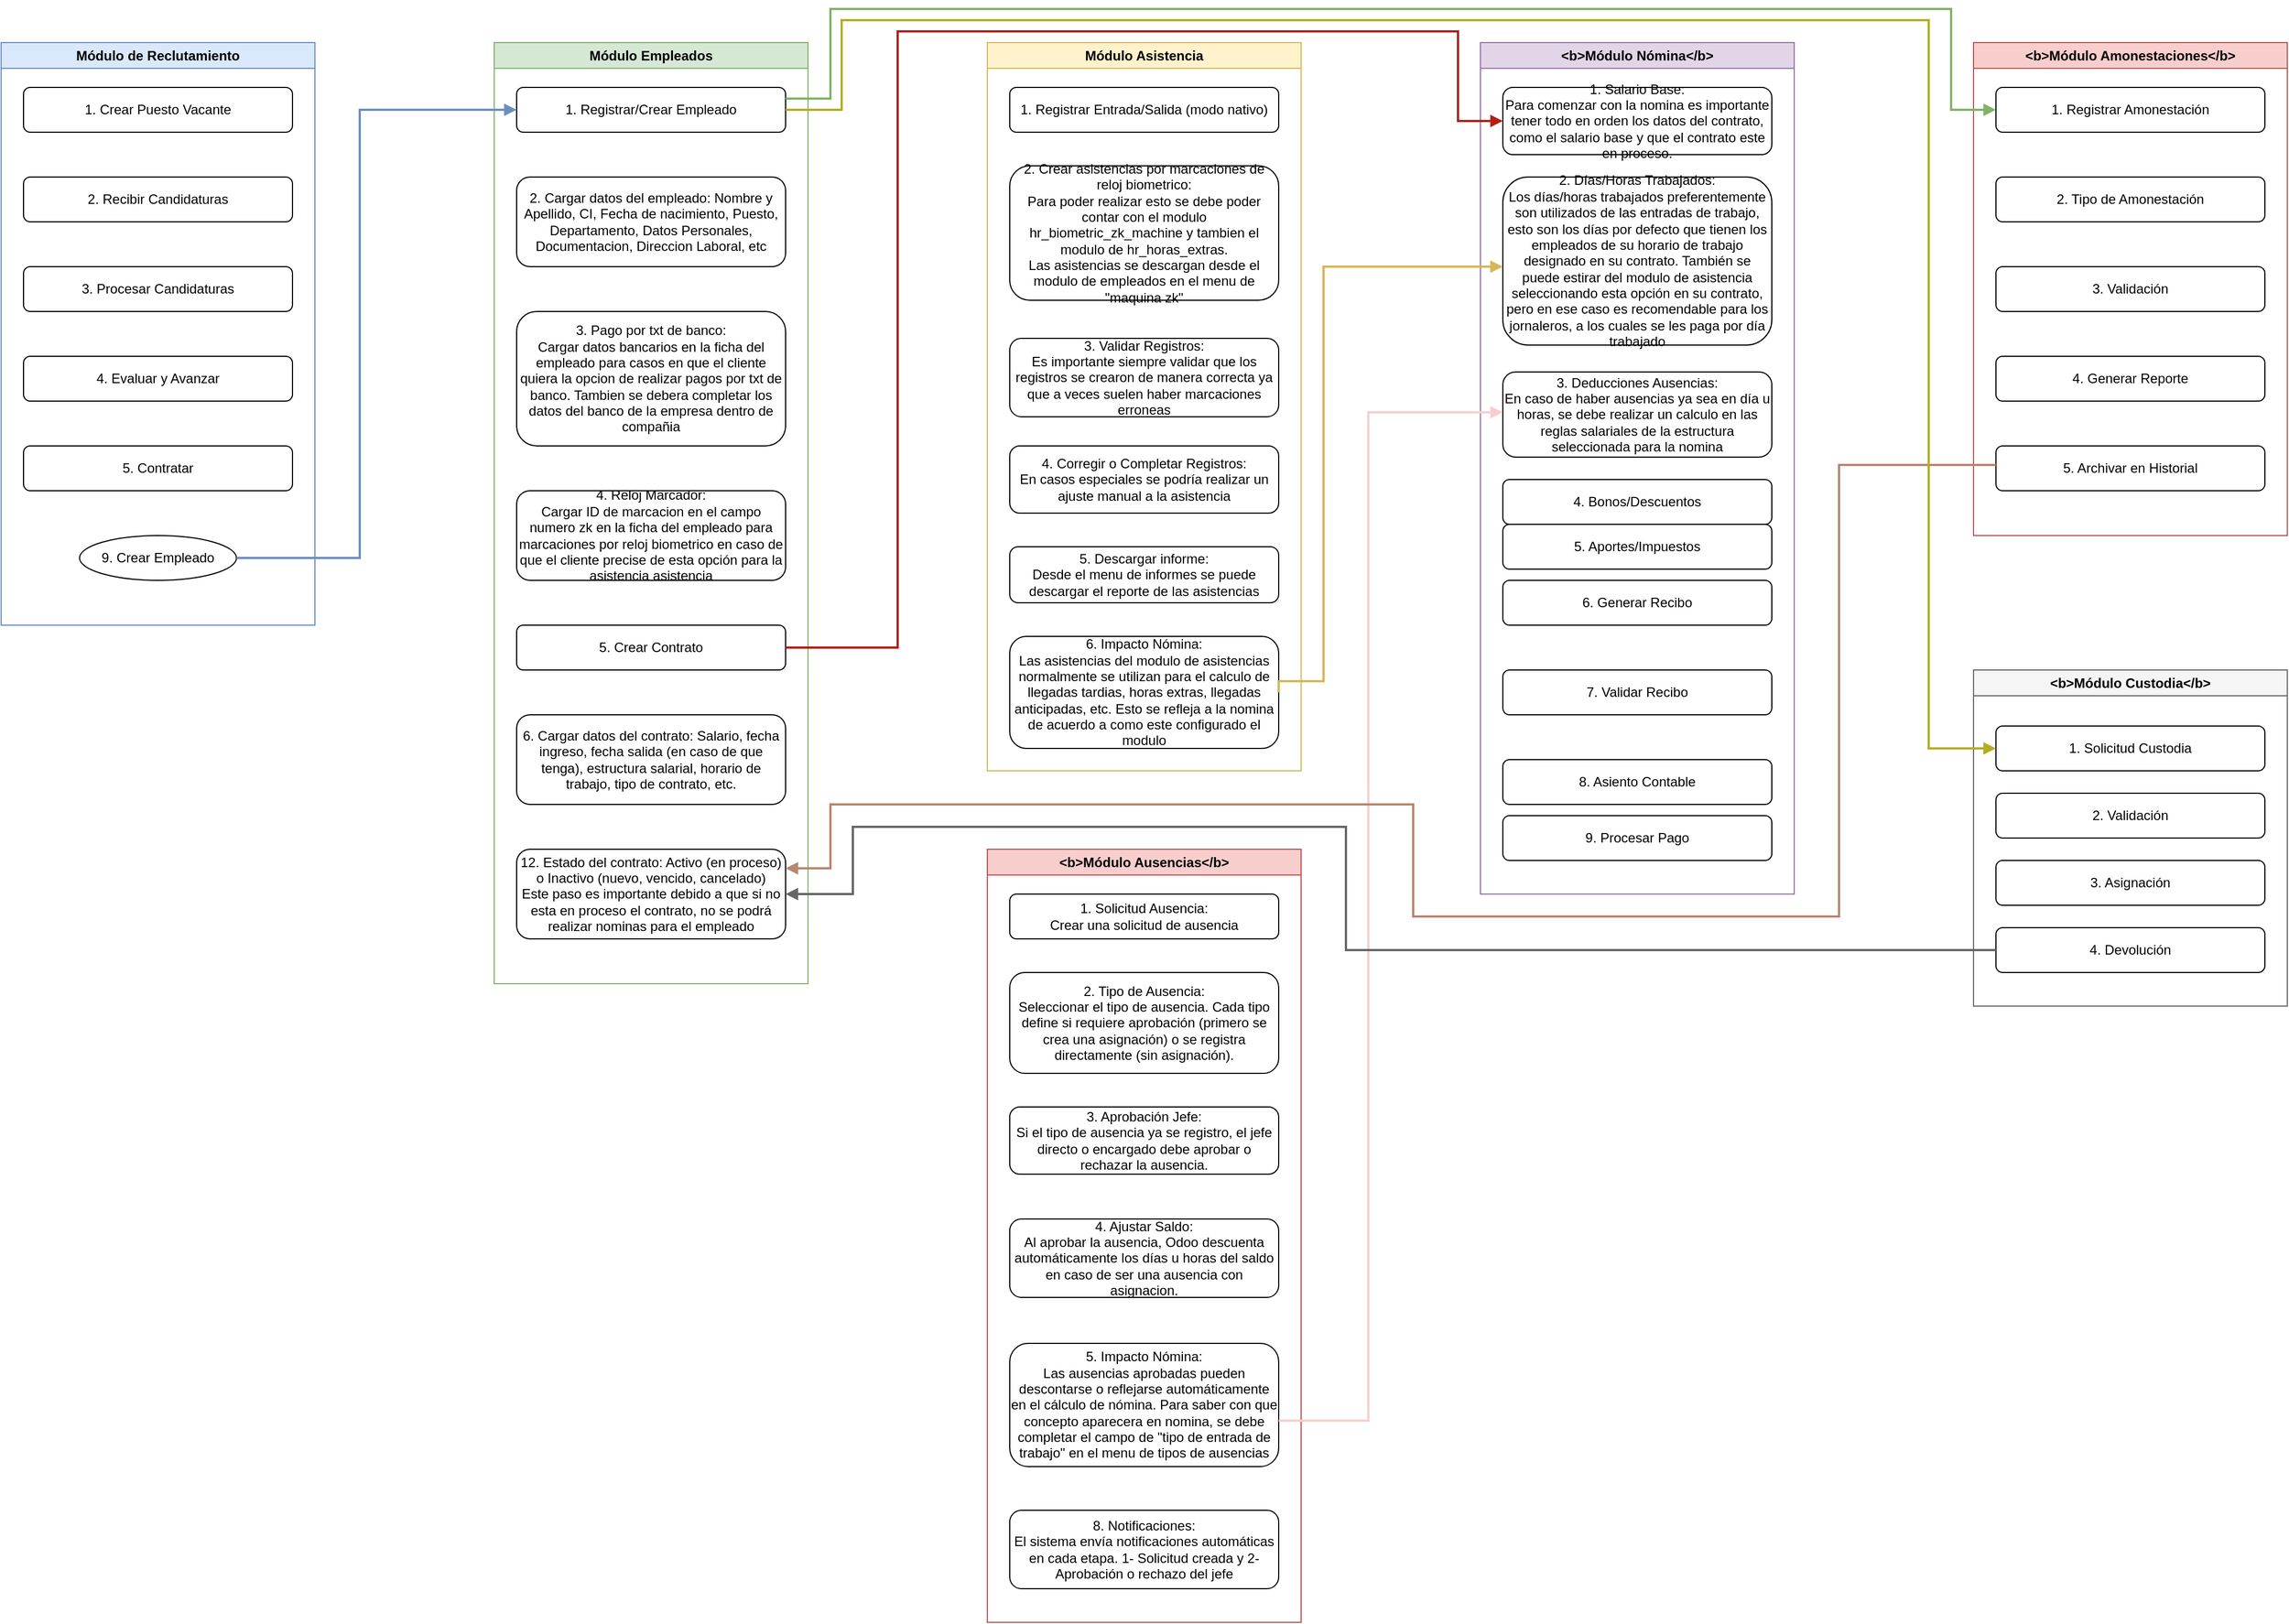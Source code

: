 <mxfile version="26.2.14">
  <diagram name="RRHH_Odoo_Flujo_Optimizado" id="X3b9cJ5aVg2Kd97cH52v">
    <mxGraphModel dx="1188" dy="617" grid="1" gridSize="10" guides="1" tooltips="1" connect="1" arrows="1" fold="1" page="1" pageScale="1" pageWidth="1169" pageHeight="827" math="0" shadow="0">
      <root>
        <mxCell id="0" />
        <mxCell id="1" parent="0" />
        <mxCell id="reclutamiento" value="Módulo de Reclutamiento" style="swimlane;whiteSpace=wrap;fillColor=#dae8fc;strokeColor=#6c8ebf;" parent="1" vertex="1">
          <mxGeometry x="40" y="80" width="280" height="520" as="geometry" />
        </mxCell>
        <mxCell id="definir_requisitos" value="1. Crear Puesto Vacante" style="rounded=1;whiteSpace=wrap;" parent="reclutamiento" vertex="1">
          <mxGeometry x="20" y="40" width="240" height="40" as="geometry" />
        </mxCell>
        <mxCell id="publicar_vacante" value="2. Recibir Candidaturas" style="rounded=1;whiteSpace=wrap;" parent="reclutamiento" vertex="1">
          <mxGeometry x="20" y="120" width="240" height="40" as="geometry" />
        </mxCell>
        <mxCell id="recibir_postulaciones" value="3. Procesar Candidaturas" style="rounded=1;whiteSpace=wrap;" parent="reclutamiento" vertex="1">
          <mxGeometry x="20" y="200" width="240" height="40" as="geometry" />
        </mxCell>
        <mxCell id="evaluar_candidatos" value="4. Evaluar y Avanzar" style="rounded=1;whiteSpace=wrap;" parent="reclutamiento" vertex="1">
          <mxGeometry x="20" y="280" width="240" height="40" as="geometry" />
        </mxCell>
        <mxCell id="test_formulario" value="5. Contratar" style="rounded=1;whiteSpace=wrap;" parent="reclutamiento" vertex="1">
          <mxGeometry x="20" y="360" width="240" height="40" as="geometry" />
        </mxCell>
        <mxCell id="crear_empleado" value="9. Crear Empleado" style="ellipse;whiteSpace=wrap;" parent="reclutamiento" vertex="1">
          <mxGeometry x="70" y="440" width="140" height="40" as="geometry" />
        </mxCell>
        <mxCell id="empleados" value="Módulo Empleados" style="swimlane;whiteSpace=wrap;fillColor=#d5e8d4;strokeColor=#82b366;" parent="1" vertex="1">
          <mxGeometry x="480" y="80" width="280" height="840" as="geometry" />
        </mxCell>
        <mxCell id="registro_empleado" value="1. Registrar/Crear Empleado" style="rounded=1;whiteSpace=wrap;" parent="empleados" vertex="1">
          <mxGeometry x="20" y="40" width="240" height="40" as="geometry" />
        </mxCell>
        <mxCell id="asignacion_puesto" value="6. Cargar datos del contrato: Salario, fecha ingreso, fecha salida (en caso de que tenga), estructura salarial, horario de trabajo, tipo de contrato, etc." style="rounded=1;whiteSpace=wrap;" parent="empleados" vertex="1">
          <mxGeometry x="20" y="600" width="240" height="80" as="geometry" />
        </mxCell>
        <mxCell id="asignacion_departamento" value="2. Cargar datos del empleado: Nombre y Apellido, CI, Fecha de nacimiento, Puesto, Departamento, Datos Personales, Documentacion, Direccion Laboral, etc" style="rounded=1;whiteSpace=wrap;" parent="empleados" vertex="1">
          <mxGeometry x="20" y="120" width="240" height="80" as="geometry" />
        </mxCell>
        <mxCell id="creacion_contrato" value="5. Crear Contrato" style="rounded=1;whiteSpace=wrap;" parent="empleados" vertex="1">
          <mxGeometry x="20" y="520" width="240" height="40" as="geometry" />
        </mxCell>
        <mxCell id="actualizacion_periodica" value="3. Pago por txt de banco:&#xa;Cargar datos bancarios en la ficha del empleado para casos en que el cliente quiera la opcion de realizar pagos por txt de banco. Tambien se debera completar los datos del banco de la empresa dentro de compañia" style="rounded=1;whiteSpace=wrap;" parent="empleados" vertex="1">
          <mxGeometry x="20" y="240" width="240" height="120" as="geometry" />
        </mxCell>
        <mxCell id="control_cambio_estado" value="12. Estado del contrato: Activo (en proceso) o Inactivo (nuevo, vencido, cancelado)&#xa;Este paso es importante debido a que si no esta en proceso el contrato, no se podrá realizar nominas para el empleado" style="rounded=1;whiteSpace=wrap;" parent="empleados" vertex="1">
          <mxGeometry x="20" y="720" width="240" height="80" as="geometry" />
        </mxCell>
        <mxCell id="7uCu36Cxa_jLhvMKCSyf-5" value="4. Reloj Marcador:&#xa;Cargar ID de marcacion en el campo numero zk en la ficha del empleado para marcaciones por reloj biometrico en caso de que el cliente precise de esta opción para la asistencia asistencia" style="rounded=1;whiteSpace=wrap;" vertex="1" parent="empleados">
          <mxGeometry x="20" y="400" width="240" height="80" as="geometry" />
        </mxCell>
        <mxCell id="asistencia" value="Módulo Asistencia" style="swimlane;whiteSpace=wrap;fillColor=#fff2cc;strokeColor=#d6b656;strokeWidth=1;" parent="1" vertex="1">
          <mxGeometry x="920" y="80" width="280" height="650" as="geometry" />
        </mxCell>
        <mxCell id="registro_entrada" value="1. Registrar Entrada/Salida (modo nativo)" style="rounded=1;whiteSpace=wrap;" parent="asistencia" vertex="1">
          <mxGeometry x="20" y="40" width="240" height="40" as="geometry" />
        </mxCell>
        <mxCell id="registro_salida" value="2. Crear asistencias por marcaciones de reloj biometrico:&#xa;Para poder realizar esto se debe poder contar con el modulo hr_biometric_zk_machine y tambien el modulo de hr_horas_extras.&#xa;Las asistencias se descargan desde el modulo de empleados en el menu de &quot;maquina zk&quot;" style="rounded=1;whiteSpace=wrap;" parent="asistencia" vertex="1">
          <mxGeometry x="20" y="110" width="240" height="120" as="geometry" />
        </mxCell>
        <mxCell id="validacion_asistencia" value="3. Validar Registros:&#xa;Es importante siempre validar que los registros se crearon de manera correcta ya que a veces suelen haber marcaciones erroneas" style="rounded=1;whiteSpace=wrap;" parent="asistencia" vertex="1">
          <mxGeometry x="20" y="264" width="240" height="70" as="geometry" />
        </mxCell>
        <mxCell id="ajuste_manual" value="4. Corregir o Completar Registros:&#xa;En casos especiales se podría realizar un ajuste manual a la asistencia" style="rounded=1;whiteSpace=wrap;" parent="asistencia" vertex="1">
          <mxGeometry x="20" y="360" width="240" height="60" as="geometry" />
        </mxCell>
        <mxCell id="exportacion_nomina" value="6. Impacto Nómina:&#xa;Las asistencias del modulo de asistencias normalmente se utilizan para el calculo de llegadas tardias, horas extras, llegadas anticipadas, etc. Esto se refleja a la nomina de acuerdo a como este configurado el modulo" style="rounded=1;whiteSpace=wrap;" parent="asistencia" vertex="1">
          <mxGeometry x="20" y="530" width="240" height="100" as="geometry" />
        </mxCell>
        <mxCell id="7uCu36Cxa_jLhvMKCSyf-12" value="5. Descargar informe:&#xa;Desde el menu de informes se puede descargar el reporte de las asistencias" style="rounded=1;whiteSpace=wrap;" vertex="1" parent="asistencia">
          <mxGeometry x="20" y="450" width="240" height="50" as="geometry" />
        </mxCell>
        <mxCell id="ausencias" value="&lt;b&gt;Módulo Ausencias&lt;/b&gt;" style="swimlane;whiteSpace=wrap;fillColor=#f8cecc;strokeColor=#b85450;" parent="1" vertex="1">
          <mxGeometry x="920" y="800" width="280" height="690" as="geometry" />
        </mxCell>
        <mxCell id="creacion_solicitud" value="1. Solicitud Ausencia:&#xa;Crear una solicitud de ausencia" style="rounded=1;whiteSpace=wrap;" parent="ausencias" vertex="1">
          <mxGeometry x="20" y="40" width="240" height="40" as="geometry" />
        </mxCell>
        <mxCell id="seleccion_tipo_ausencia" value="2. Tipo de Ausencia:&#xa;Seleccionar el tipo de ausencia. Cada tipo define si requiere aprobación (primero se crea una asignación) o se registra directamente (sin asignación)." style="rounded=1;whiteSpace=wrap;fontStyle=0" parent="ausencias" vertex="1">
          <mxGeometry x="20" y="110" width="240" height="90" as="geometry" />
        </mxCell>
        <mxCell id="validacion_responsable" value="3. Aprobación Jefe:&#xa;Si el tipo de ausencia ya se registro, el jefe directo o encargado debe aprobar o rechazar la ausencia." style="rounded=1;whiteSpace=wrap;" parent="ausencias" vertex="1">
          <mxGeometry x="20" y="230" width="240" height="60" as="geometry" />
        </mxCell>
        <mxCell id="ajuste_saldo" value="4. Ajustar Saldo:&#xa;Al aprobar la ausencia, Odoo descuenta automáticamente los días u horas del saldo en caso de ser una ausencia con asignacion." style="rounded=1;whiteSpace=wrap;" parent="ausencias" vertex="1">
          <mxGeometry x="20" y="330" width="240" height="70" as="geometry" />
        </mxCell>
        <mxCell id="enlace_nomina" value="5. Impacto Nómina:&#xa;Las ausencias aprobadas pueden descontarse o reflejarse automáticamente en el cálculo de nómina. Para saber con que concepto aparecera en nomina, se debe completar el campo de &quot;tipo de entrada de trabajo&quot; en el menu de tipos de ausencias" style="rounded=1;whiteSpace=wrap;" parent="ausencias" vertex="1">
          <mxGeometry x="20" y="441" width="240" height="110" as="geometry" />
        </mxCell>
        <mxCell id="notificaciones" value="8. Notificaciones:&#xa;El sistema envía notificaciones automáticas en cada etapa. 1- Solicitud creada y 2- Aprobación o rechazo del jefe" style="rounded=1;whiteSpace=wrap;" parent="ausencias" vertex="1">
          <mxGeometry x="20" y="590" width="240" height="70" as="geometry" />
        </mxCell>
        <mxCell id="nomina" value="&lt;b&gt;Módulo Nómina&lt;/b&gt;" style="swimlane;whiteSpace=wrap;fillColor=#e1d5e7;strokeColor=#9673a6;" parent="1" vertex="1">
          <mxGeometry x="1360" y="80" width="280" height="760" as="geometry" />
        </mxCell>
        <mxCell id="calculo_salario_base" value="1. Salario Base:&#xa;Para comenzar con la nomina es importante tener todo en orden los datos del contrato, como el salario base y que el contrato este en proceso." style="rounded=1;whiteSpace=wrap;" parent="nomina" vertex="1">
          <mxGeometry x="20" y="40" width="240" height="60" as="geometry" />
        </mxCell>
        <mxCell id="inclusion_horas_trabajadas" value="2. Días/Horas Trabajados:&#xa;Los días/horas trabajados preferentemente son utilizados de las entradas de trabajo, esto son los días por defecto que tienen los empleados de su horario de trabajo designado en su contrato. También se puede estirar del modulo de asistencia seleccionando esta opción en su contrato, pero en ese caso es recomendable para los jornaleros, a los cuales se les paga por día trabajado" style="rounded=1;whiteSpace=wrap;" parent="nomina" vertex="1">
          <mxGeometry x="20" y="120" width="240" height="150" as="geometry" />
        </mxCell>
        <mxCell id="inclusion_ausencias" value="3. Deducciones Ausencias:&#xa;En caso de haber ausencias ya sea en día u horas, se debe realizar un calculo en las reglas salariales de la estructura seleccionada para la nomina" style="rounded=1;whiteSpace=wrap;" parent="nomina" vertex="1">
          <mxGeometry x="20" y="294" width="240" height="76" as="geometry" />
        </mxCell>
        <mxCell id="proceso_pago" value="9. Procesar Pago" style="rounded=1;whiteSpace=wrap;" parent="nomina" vertex="1">
          <mxGeometry x="20" y="690" width="240" height="40" as="geometry" />
        </mxCell>
        <mxCell id="generacion_asiento_contable" value="8. Asiento Contable" style="rounded=1;whiteSpace=wrap;" parent="nomina" vertex="1">
          <mxGeometry x="20" y="640" width="240" height="40" as="geometry" />
        </mxCell>
        <mxCell id="validacion_recibo" value="7. Validar Recibo" style="rounded=1;whiteSpace=wrap;" parent="nomina" vertex="1">
          <mxGeometry x="20" y="560" width="240" height="40" as="geometry" />
        </mxCell>
        <mxCell id="generacion_recibo_nomina" value="6. Generar Recibo" style="rounded=1;whiteSpace=wrap;" parent="nomina" vertex="1">
          <mxGeometry x="20" y="480" width="240" height="40" as="geometry" />
        </mxCell>
        <mxCell id="calculo_aportes_impuestos" value="5. Aportes/Impuestos" style="rounded=1;whiteSpace=wrap;" parent="nomina" vertex="1">
          <mxGeometry x="20" y="430" width="240" height="40" as="geometry" />
        </mxCell>
        <mxCell id="inclusion_inputs_adicionales" value="4. Bonos/Descuentos" style="rounded=1;whiteSpace=wrap;" parent="nomina" vertex="1">
          <mxGeometry x="20" y="390" width="240" height="40" as="geometry" />
        </mxCell>
        <mxCell id="custodia" value="&lt;b&gt;Módulo Custodia&lt;/b&gt;" style="swimlane;whiteSpace=wrap;fillColor=#f5f5f5;strokeColor=#666666;" parent="1" vertex="1">
          <mxGeometry x="1800" y="640" width="280" height="300" as="geometry" />
        </mxCell>
        <mxCell id="registro_solicitud_custodia" value="1. Solicitud Custodia" style="rounded=1;whiteSpace=wrap;" parent="custodia" vertex="1">
          <mxGeometry x="20" y="50" width="240" height="40" as="geometry" />
        </mxCell>
        <mxCell id="validacion_custodia" value="2. Validación" style="rounded=1;whiteSpace=wrap;" parent="custodia" vertex="1">
          <mxGeometry x="20" y="110" width="240" height="40" as="geometry" />
        </mxCell>
        <mxCell id="asignacion_propiedad" value="3. Asignación" style="rounded=1;whiteSpace=wrap;" parent="custodia" vertex="1">
          <mxGeometry x="20" y="170" width="240" height="40" as="geometry" />
        </mxCell>
        <mxCell id="registro_devolucion" value="4. Devolución" style="rounded=1;whiteSpace=wrap;" parent="custodia" vertex="1">
          <mxGeometry x="20" y="230" width="240" height="40" as="geometry" />
        </mxCell>
        <mxCell id="amonestaciones" value="&lt;b&gt;Módulo Amonestaciones&lt;/b&gt;" style="swimlane;whiteSpace=wrap;fillColor=#f8cecc;strokeColor=#b85450;" parent="1" vertex="1">
          <mxGeometry x="1800" y="80" width="280" height="440" as="geometry" />
        </mxCell>
        <mxCell id="registro_amonestacion" value="1. Registrar Amonestación" style="rounded=1;whiteSpace=wrap;" parent="amonestaciones" vertex="1">
          <mxGeometry x="20" y="40" width="240" height="40" as="geometry" />
        </mxCell>
        <mxCell id="definicion_tipo_amonestacion" value="2. Tipo de Amonestación" style="rounded=1;whiteSpace=wrap;" parent="amonestaciones" vertex="1">
          <mxGeometry x="20" y="120" width="240" height="40" as="geometry" />
        </mxCell>
        <mxCell id="validacion_amonestacion" value="3. Validación" style="rounded=1;whiteSpace=wrap;" parent="amonestaciones" vertex="1">
          <mxGeometry x="20" y="200" width="240" height="40" as="geometry" />
        </mxCell>
        <mxCell id="generacion_reporte_pdf" value="4. Generar Reporte" style="rounded=1;whiteSpace=wrap;" parent="amonestaciones" vertex="1">
          <mxGeometry x="20" y="280" width="240" height="40" as="geometry" />
        </mxCell>
        <mxCell id="archivo_historial_empleado" value="5. Archivar en Historial" style="rounded=1;whiteSpace=wrap;" parent="amonestaciones" vertex="1">
          <mxGeometry x="20" y="360" width="240" height="40" as="geometry" />
        </mxCell>
        <mxCell id="con_reclutamiento_empleados" style="edgeStyle=orthogonalEdgeStyle;rounded=0;endArrow=block;html=1;strokeColor=#6c8ebf;strokeWidth=2;exitX=1;exitY=0.5;exitDx=0;exitDy=0;" parent="1" source="crear_empleado" target="registro_empleado" edge="1">
          <mxGeometry relative="1" as="geometry">
            <mxPoint x="360" y="610" as="sourcePoint" />
            <mxPoint x="360" y="110" as="targetPoint" />
            <Array as="points">
              <mxPoint x="360" y="540" />
              <mxPoint x="360" y="140" />
            </Array>
          </mxGeometry>
        </mxCell>
        <mxCell id="con_empleados_nomina_contrato" style="edgeStyle=orthogonalEdgeStyle;rounded=0;endArrow=block;html=1;strokeColor=#B31F15;strokeWidth=2;fillColor=#FF1111;" parent="1" source="creacion_contrato" target="calculo_salario_base" edge="1">
          <mxGeometry relative="1" as="geometry">
            <Array as="points">
              <mxPoint x="840" y="620" />
              <mxPoint x="840" y="70" />
              <mxPoint x="1340" y="70" />
              <mxPoint x="1340" y="150" />
            </Array>
          </mxGeometry>
        </mxCell>
        <mxCell id="con_asistencia_nomina_horas" style="edgeStyle=orthogonalEdgeStyle;rounded=0;endArrow=block;html=1;strokeColor=#d6b656;strokeWidth=2;exitX=1;exitY=0.5;exitDx=0;exitDy=0;" parent="1" source="exportacion_nomina" target="inclusion_horas_trabajadas" edge="1">
          <mxGeometry relative="1" as="geometry">
            <Array as="points">
              <mxPoint x="1180" y="650" />
              <mxPoint x="1220" y="650" />
              <mxPoint x="1220" y="280" />
            </Array>
            <mxPoint x="1190" y="540" as="sourcePoint" />
          </mxGeometry>
        </mxCell>
        <mxCell id="con_ausencias_nomina_dias" style="edgeStyle=orthogonalEdgeStyle;rounded=0;endArrow=block;html=1;strokeColor=#F8CECC;strokeWidth=2;" parent="1" source="enlace_nomina" target="inclusion_ausencias" edge="1">
          <mxGeometry relative="1" as="geometry">
            <Array as="points">
              <mxPoint x="1260" y="1310" />
              <mxPoint x="1260" y="410" />
            </Array>
          </mxGeometry>
        </mxCell>
        <mxCell id="con_empleado_amonestaciones" style="edgeStyle=orthogonalEdgeStyle;rounded=0;endArrow=block;html=1;strokeColor=#82b366;strokeWidth=2;" parent="1" source="registro_empleado" target="registro_amonestacion" edge="1">
          <mxGeometry relative="1" as="geometry">
            <Array as="points">
              <mxPoint x="780" y="130" />
              <mxPoint x="780" y="50" />
              <mxPoint x="1780" y="50" />
              <mxPoint x="1780" y="140" />
            </Array>
          </mxGeometry>
        </mxCell>
        <mxCell id="con_amonestaciones_historial" style="edgeStyle=orthogonalEdgeStyle;rounded=0;endArrow=block;html=1;strokeColor=#B8866E;strokeWidth=2;" parent="1" edge="1">
          <mxGeometry relative="1" as="geometry">
            <Array as="points">
              <mxPoint x="1680" y="457" />
              <mxPoint x="1680" y="860" />
              <mxPoint x="1300" y="860" />
              <mxPoint x="1300" y="760" />
              <mxPoint x="780" y="760" />
              <mxPoint x="780" y="817" />
            </Array>
            <mxPoint x="1820" y="457" as="sourcePoint" />
            <mxPoint x="740" y="817" as="targetPoint" />
          </mxGeometry>
        </mxCell>
        <mxCell id="con_empleado_custodia" style="edgeStyle=orthogonalEdgeStyle;rounded=0;endArrow=block;html=1;strokeColor=#B3AE23;strokeWidth=2;" parent="1" source="registro_empleado" target="registro_solicitud_custodia" edge="1">
          <mxGeometry relative="1" as="geometry">
            <Array as="points">
              <mxPoint x="790" y="140" />
              <mxPoint x="790" y="60" />
              <mxPoint x="1760" y="60" />
              <mxPoint x="1760" y="710" />
            </Array>
          </mxGeometry>
        </mxCell>
        <mxCell id="con_custodia_estado" style="edgeStyle=orthogonalEdgeStyle;rounded=0;endArrow=block;html=1;strokeColor=#666666;strokeWidth=2;" parent="1" source="registro_devolucion" target="control_cambio_estado" edge="1">
          <mxGeometry relative="1" as="geometry">
            <Array as="points">
              <mxPoint x="1240" y="890" />
              <mxPoint x="1240" y="780" />
              <mxPoint x="800" y="780" />
              <mxPoint x="800" y="840" />
            </Array>
          </mxGeometry>
        </mxCell>
      </root>
    </mxGraphModel>
  </diagram>
</mxfile>
